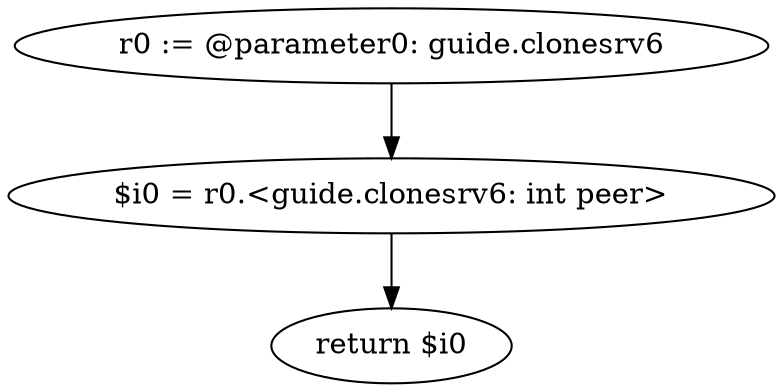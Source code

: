 digraph "unitGraph" {
    "r0 := @parameter0: guide.clonesrv6"
    "$i0 = r0.<guide.clonesrv6: int peer>"
    "return $i0"
    "r0 := @parameter0: guide.clonesrv6"->"$i0 = r0.<guide.clonesrv6: int peer>";
    "$i0 = r0.<guide.clonesrv6: int peer>"->"return $i0";
}
